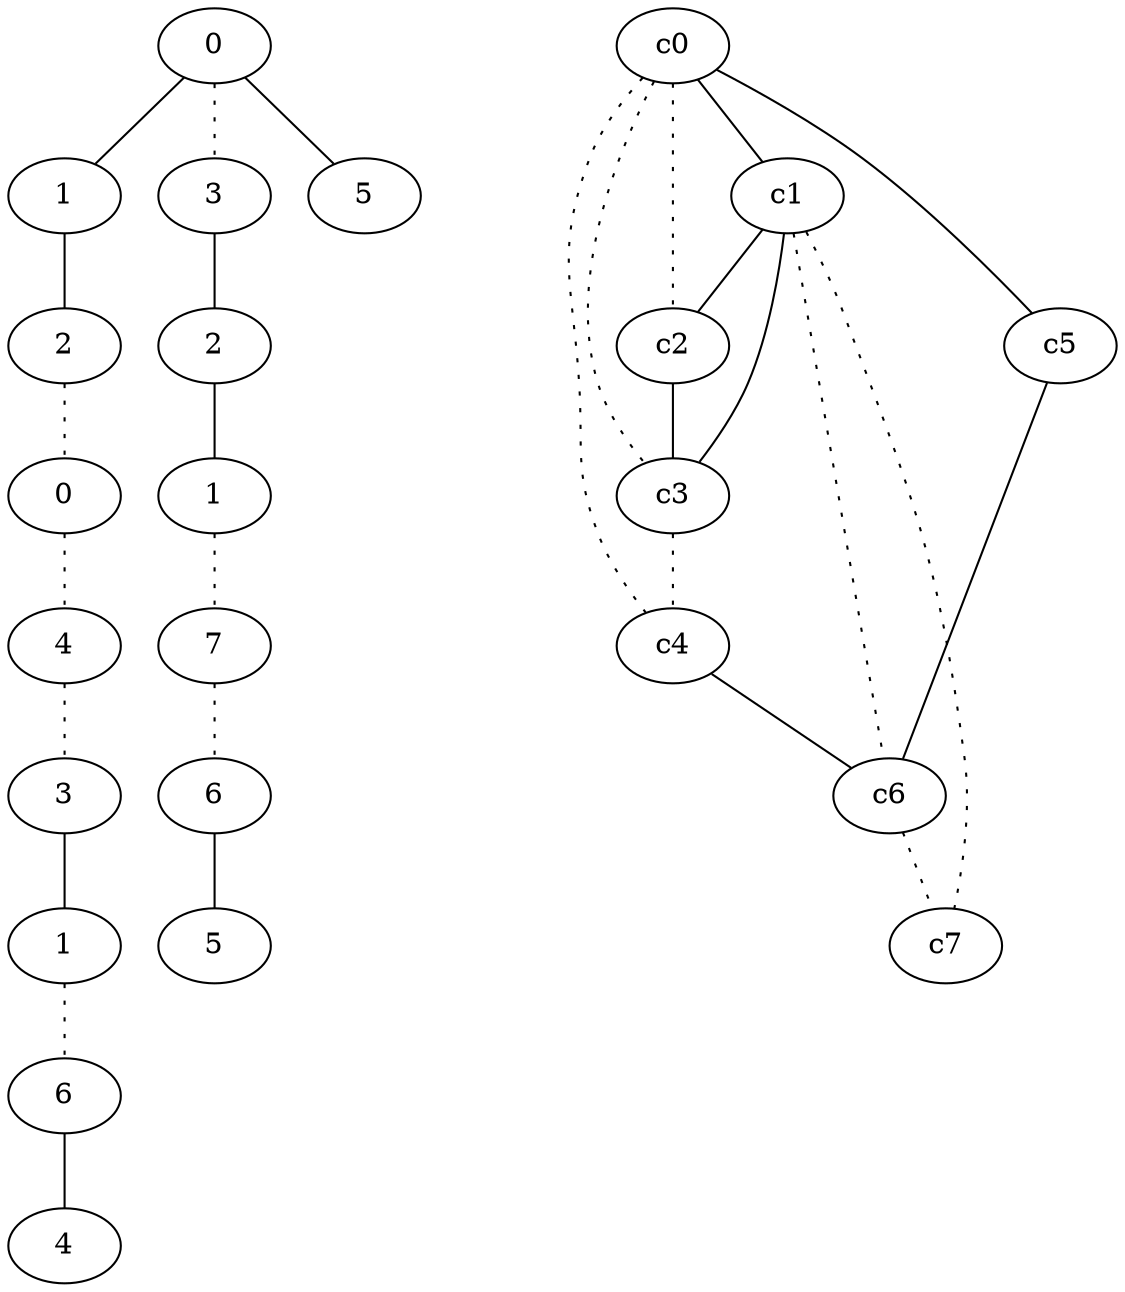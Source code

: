 graph {
a0[label=0];
a1[label=1];
a2[label=2];
a3[label=0];
a4[label=4];
a5[label=3];
a6[label=1];
a7[label=6];
a8[label=4];
a9[label=3];
a10[label=2];
a11[label=1];
a12[label=7];
a13[label=6];
a14[label=5];
a15[label=5];
a0 -- a1;
a0 -- a9 [style=dotted];
a0 -- a15;
a1 -- a2;
a2 -- a3 [style=dotted];
a3 -- a4 [style=dotted];
a4 -- a5 [style=dotted];
a5 -- a6;
a6 -- a7 [style=dotted];
a7 -- a8;
a9 -- a10;
a10 -- a11;
a11 -- a12 [style=dotted];
a12 -- a13 [style=dotted];
a13 -- a14;
c0 -- c1;
c0 -- c2 [style=dotted];
c0 -- c3 [style=dotted];
c0 -- c4 [style=dotted];
c0 -- c5;
c1 -- c2;
c1 -- c3;
c1 -- c6 [style=dotted];
c1 -- c7 [style=dotted];
c2 -- c3;
c3 -- c4 [style=dotted];
c4 -- c6;
c5 -- c6;
c6 -- c7 [style=dotted];
}

